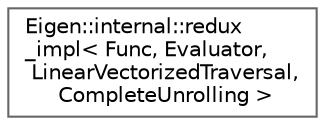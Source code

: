digraph "Graphical Class Hierarchy"
{
 // LATEX_PDF_SIZE
  bgcolor="transparent";
  edge [fontname=Helvetica,fontsize=10,labelfontname=Helvetica,labelfontsize=10];
  node [fontname=Helvetica,fontsize=10,shape=box,height=0.2,width=0.4];
  rankdir="LR";
  Node0 [id="Node000000",label="Eigen::internal::redux\l_impl\< Func, Evaluator,\l LinearVectorizedTraversal,\l CompleteUnrolling \>",height=0.2,width=0.4,color="grey40", fillcolor="white", style="filled",URL="$structEigen_1_1internal_1_1redux__impl_3_01Func_00_01Evaluator_00_01LinearVectorizedTraversal_00_01CompleteUnrolling_01_4.html",tooltip=" "];
}
